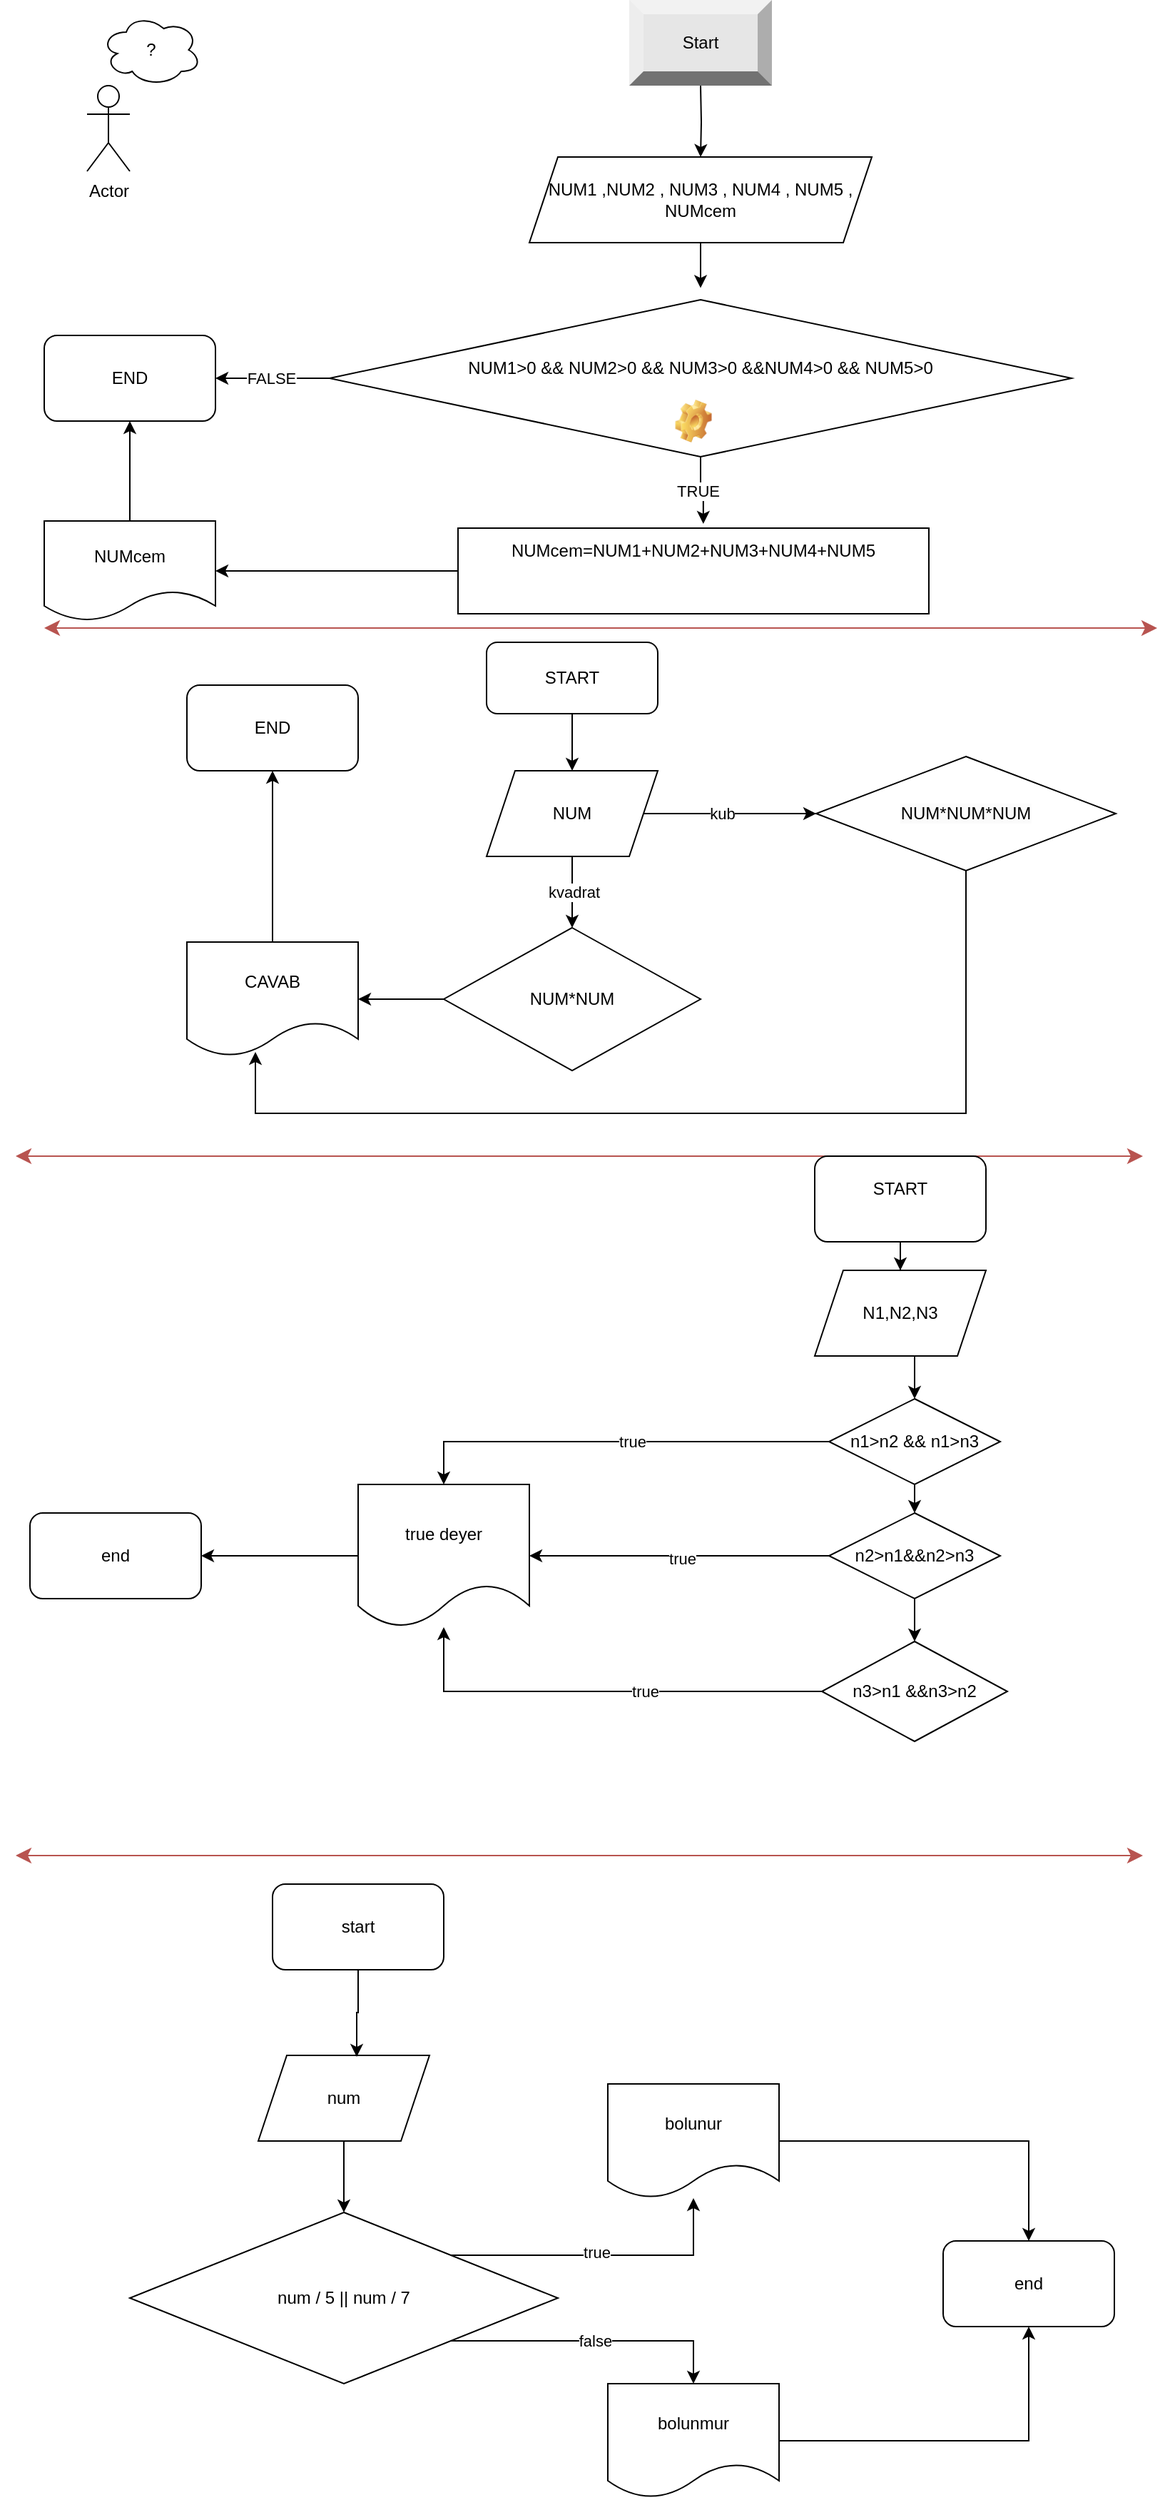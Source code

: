 <mxfile version="24.2.2" type="device">
  <diagram name="Page-1" id="3Wc7g7ct2-SkHMsYKMv7">
    <mxGraphModel dx="1434" dy="746" grid="1" gridSize="10" guides="1" tooltips="1" connect="1" arrows="1" fold="1" page="1" pageScale="1" pageWidth="827" pageHeight="1169" math="0" shadow="0">
      <root>
        <mxCell id="0" />
        <mxCell id="1" parent="0" />
        <mxCell id="BQ4Z-b_mNlI9nWMjUYyL-4" style="edgeStyle=orthogonalEdgeStyle;rounded=0;orthogonalLoop=1;jettySize=auto;html=1;exitX=0.5;exitY=1;exitDx=0;exitDy=0;entryX=0.5;entryY=0;entryDx=0;entryDy=0;" edge="1" parent="1" target="BQ4Z-b_mNlI9nWMjUYyL-2">
          <mxGeometry relative="1" as="geometry">
            <mxPoint x="490" y="60" as="sourcePoint" />
          </mxGeometry>
        </mxCell>
        <mxCell id="BQ4Z-b_mNlI9nWMjUYyL-2" value="NUM1 ,NUM2 , NUM3 , NUM4 , NUM5 ,&lt;div&gt;NUMcem&lt;/div&gt;" style="shape=parallelogram;perimeter=parallelogramPerimeter;whiteSpace=wrap;html=1;fixedSize=1;" vertex="1" parent="1">
          <mxGeometry x="370" y="110" width="240" height="60" as="geometry" />
        </mxCell>
        <mxCell id="BQ4Z-b_mNlI9nWMjUYyL-28" style="edgeStyle=orthogonalEdgeStyle;rounded=0;orthogonalLoop=1;jettySize=auto;html=1;exitX=0;exitY=0.5;exitDx=0;exitDy=0;entryX=1;entryY=0.5;entryDx=0;entryDy=0;" edge="1" parent="1" source="BQ4Z-b_mNlI9nWMjUYyL-5" target="BQ4Z-b_mNlI9nWMjUYyL-9">
          <mxGeometry relative="1" as="geometry" />
        </mxCell>
        <mxCell id="BQ4Z-b_mNlI9nWMjUYyL-29" value="FALSE" style="edgeLabel;html=1;align=center;verticalAlign=middle;resizable=0;points=[];" vertex="1" connectable="0" parent="BQ4Z-b_mNlI9nWMjUYyL-28">
          <mxGeometry x="0.03" relative="1" as="geometry">
            <mxPoint as="offset" />
          </mxGeometry>
        </mxCell>
        <mxCell id="BQ4Z-b_mNlI9nWMjUYyL-5" value="&lt;div&gt;NUM1&amp;gt;0 &amp;amp;&amp;amp; NUM2&amp;gt;0 &amp;amp;&amp;amp; NUM3&amp;gt;0 &amp;amp;&amp;amp;NUM4&amp;gt;0 &amp;amp;&amp;amp; NUM5&amp;gt;0&lt;/div&gt;&lt;div&gt;&lt;br&gt;&lt;/div&gt;" style="rhombus;whiteSpace=wrap;html=1;" vertex="1" parent="1">
          <mxGeometry x="230" y="210" width="520" height="110" as="geometry" />
        </mxCell>
        <mxCell id="BQ4Z-b_mNlI9nWMjUYyL-6" style="edgeStyle=orthogonalEdgeStyle;rounded=0;orthogonalLoop=1;jettySize=auto;html=1;exitX=0.5;exitY=1;exitDx=0;exitDy=0;entryX=0.5;entryY=-0.075;entryDx=0;entryDy=0;entryPerimeter=0;" edge="1" parent="1" source="BQ4Z-b_mNlI9nWMjUYyL-2" target="BQ4Z-b_mNlI9nWMjUYyL-5">
          <mxGeometry relative="1" as="geometry" />
        </mxCell>
        <mxCell id="BQ4Z-b_mNlI9nWMjUYyL-27" style="edgeStyle=orthogonalEdgeStyle;rounded=0;orthogonalLoop=1;jettySize=auto;html=1;exitX=0.5;exitY=0;exitDx=0;exitDy=0;entryX=0.5;entryY=1;entryDx=0;entryDy=0;" edge="1" parent="1" source="BQ4Z-b_mNlI9nWMjUYyL-7" target="BQ4Z-b_mNlI9nWMjUYyL-9">
          <mxGeometry relative="1" as="geometry" />
        </mxCell>
        <mxCell id="BQ4Z-b_mNlI9nWMjUYyL-7" value="NUMcem" style="shape=document;whiteSpace=wrap;html=1;boundedLbl=1;" vertex="1" parent="1">
          <mxGeometry x="30" y="365" width="120" height="70" as="geometry" />
        </mxCell>
        <mxCell id="BQ4Z-b_mNlI9nWMjUYyL-9" value="END" style="rounded=1;whiteSpace=wrap;html=1;" vertex="1" parent="1">
          <mxGeometry x="30" y="235" width="120" height="60" as="geometry" />
        </mxCell>
        <mxCell id="BQ4Z-b_mNlI9nWMjUYyL-12" value="" style="edgeStyle=none;orthogonalLoop=1;jettySize=auto;html=1;endArrow=classic;startArrow=classic;endSize=8;startSize=8;rounded=0;fillColor=#f8cecc;strokeColor=#b85450;" edge="1" parent="1">
          <mxGeometry width="100" relative="1" as="geometry">
            <mxPoint x="30" y="440" as="sourcePoint" />
            <mxPoint x="810" y="440" as="targetPoint" />
            <Array as="points" />
          </mxGeometry>
        </mxCell>
        <mxCell id="BQ4Z-b_mNlI9nWMjUYyL-16" style="edgeStyle=orthogonalEdgeStyle;rounded=0;orthogonalLoop=1;jettySize=auto;html=1;entryX=0.5;entryY=0;entryDx=0;entryDy=0;" edge="1" parent="1" source="BQ4Z-b_mNlI9nWMjUYyL-13" target="BQ4Z-b_mNlI9nWMjUYyL-14">
          <mxGeometry relative="1" as="geometry" />
        </mxCell>
        <mxCell id="BQ4Z-b_mNlI9nWMjUYyL-13" value="START" style="rounded=1;whiteSpace=wrap;html=1;" vertex="1" parent="1">
          <mxGeometry x="340" y="450" width="120" height="50" as="geometry" />
        </mxCell>
        <mxCell id="BQ4Z-b_mNlI9nWMjUYyL-24" style="edgeStyle=orthogonalEdgeStyle;rounded=0;orthogonalLoop=1;jettySize=auto;html=1;exitX=0.5;exitY=1;exitDx=0;exitDy=0;entryX=0.5;entryY=0;entryDx=0;entryDy=0;" edge="1" parent="1" source="BQ4Z-b_mNlI9nWMjUYyL-14" target="BQ4Z-b_mNlI9nWMjUYyL-17">
          <mxGeometry relative="1" as="geometry" />
        </mxCell>
        <mxCell id="BQ4Z-b_mNlI9nWMjUYyL-72" value="kvadrat" style="edgeLabel;html=1;align=center;verticalAlign=middle;resizable=0;points=[];" vertex="1" connectable="0" parent="BQ4Z-b_mNlI9nWMjUYyL-24">
          <mxGeometry x="-0.02" y="1" relative="1" as="geometry">
            <mxPoint as="offset" />
          </mxGeometry>
        </mxCell>
        <mxCell id="BQ4Z-b_mNlI9nWMjUYyL-69" style="edgeStyle=orthogonalEdgeStyle;rounded=0;orthogonalLoop=1;jettySize=auto;html=1;exitX=1;exitY=0.5;exitDx=0;exitDy=0;" edge="1" parent="1" source="BQ4Z-b_mNlI9nWMjUYyL-14" target="BQ4Z-b_mNlI9nWMjUYyL-70">
          <mxGeometry relative="1" as="geometry">
            <mxPoint x="550" y="570" as="targetPoint" />
          </mxGeometry>
        </mxCell>
        <mxCell id="BQ4Z-b_mNlI9nWMjUYyL-71" value="kub" style="edgeLabel;html=1;align=center;verticalAlign=middle;resizable=0;points=[];" vertex="1" connectable="0" parent="BQ4Z-b_mNlI9nWMjUYyL-69">
          <mxGeometry x="-0.091" relative="1" as="geometry">
            <mxPoint as="offset" />
          </mxGeometry>
        </mxCell>
        <mxCell id="BQ4Z-b_mNlI9nWMjUYyL-14" value="NUM" style="shape=parallelogram;perimeter=parallelogramPerimeter;whiteSpace=wrap;html=1;fixedSize=1;" vertex="1" parent="1">
          <mxGeometry x="340" y="540" width="120" height="60" as="geometry" />
        </mxCell>
        <mxCell id="BQ4Z-b_mNlI9nWMjUYyL-32" style="edgeStyle=orthogonalEdgeStyle;rounded=0;orthogonalLoop=1;jettySize=auto;html=1;exitX=0;exitY=0.5;exitDx=0;exitDy=0;entryX=1;entryY=0.5;entryDx=0;entryDy=0;" edge="1" parent="1" source="BQ4Z-b_mNlI9nWMjUYyL-17" target="BQ4Z-b_mNlI9nWMjUYyL-31">
          <mxGeometry relative="1" as="geometry" />
        </mxCell>
        <mxCell id="BQ4Z-b_mNlI9nWMjUYyL-17" value="NUM*NUM" style="rhombus;whiteSpace=wrap;html=1;" vertex="1" parent="1">
          <mxGeometry x="310" y="650" width="180" height="100" as="geometry" />
        </mxCell>
        <mxCell id="BQ4Z-b_mNlI9nWMjUYyL-18" style="edgeStyle=orthogonalEdgeStyle;rounded=0;orthogonalLoop=1;jettySize=auto;html=1;exitX=0.5;exitY=1;exitDx=0;exitDy=0;" edge="1" parent="1" source="BQ4Z-b_mNlI9nWMjUYyL-5" target="BQ4Z-b_mNlI9nWMjUYyL-5">
          <mxGeometry relative="1" as="geometry" />
        </mxCell>
        <mxCell id="BQ4Z-b_mNlI9nWMjUYyL-26" style="edgeStyle=orthogonalEdgeStyle;rounded=0;orthogonalLoop=1;jettySize=auto;html=1;exitX=0;exitY=0.5;exitDx=0;exitDy=0;entryX=1;entryY=0.5;entryDx=0;entryDy=0;" edge="1" parent="1" source="BQ4Z-b_mNlI9nWMjUYyL-19" target="BQ4Z-b_mNlI9nWMjUYyL-7">
          <mxGeometry relative="1" as="geometry" />
        </mxCell>
        <mxCell id="BQ4Z-b_mNlI9nWMjUYyL-19" value="&#xa;NUMcem=NUM1+NUM2+NUM3+NUM4+NUM5&lt;div style=&quot;forced-color-adjust: none;&quot;&gt;&lt;br style=&quot;forced-color-adjust: none; color: rgb(0, 0, 0); font-family: Helvetica; font-size: 12px; font-style: normal; font-variant-ligatures: normal; font-variant-caps: normal; font-weight: 400; letter-spacing: normal; orphans: 2; text-align: center; text-indent: 0px; text-transform: none; widows: 2; word-spacing: 0px; -webkit-text-stroke-width: 0px; white-space: normal; background-color: rgb(251, 251, 251); text-decoration-thickness: initial; text-decoration-style: initial; text-decoration-color: initial;&quot;&gt;&#xa;&#xa;&lt;/div&gt;" style="rounded=0;whiteSpace=wrap;html=1;" vertex="1" parent="1">
          <mxGeometry x="320" y="370" width="330" height="60" as="geometry" />
        </mxCell>
        <mxCell id="BQ4Z-b_mNlI9nWMjUYyL-20" style="edgeStyle=orthogonalEdgeStyle;rounded=0;orthogonalLoop=1;jettySize=auto;html=1;entryX=0.521;entryY=-0.05;entryDx=0;entryDy=0;entryPerimeter=0;" edge="1" parent="1" source="BQ4Z-b_mNlI9nWMjUYyL-5" target="BQ4Z-b_mNlI9nWMjUYyL-19">
          <mxGeometry relative="1" as="geometry" />
        </mxCell>
        <mxCell id="BQ4Z-b_mNlI9nWMjUYyL-25" value="TRUE" style="edgeLabel;html=1;align=center;verticalAlign=middle;resizable=0;points=[];" vertex="1" connectable="0" parent="BQ4Z-b_mNlI9nWMjUYyL-20">
          <mxGeometry x="-0.02" y="-2" relative="1" as="geometry">
            <mxPoint as="offset" />
          </mxGeometry>
        </mxCell>
        <mxCell id="BQ4Z-b_mNlI9nWMjUYyL-34" style="edgeStyle=orthogonalEdgeStyle;rounded=0;orthogonalLoop=1;jettySize=auto;html=1;exitX=0.5;exitY=0;exitDx=0;exitDy=0;" edge="1" parent="1" source="BQ4Z-b_mNlI9nWMjUYyL-31" target="BQ4Z-b_mNlI9nWMjUYyL-33">
          <mxGeometry relative="1" as="geometry" />
        </mxCell>
        <mxCell id="BQ4Z-b_mNlI9nWMjUYyL-31" value="CAVAB" style="shape=document;whiteSpace=wrap;html=1;boundedLbl=1;" vertex="1" parent="1">
          <mxGeometry x="130" y="660" width="120" height="80" as="geometry" />
        </mxCell>
        <mxCell id="BQ4Z-b_mNlI9nWMjUYyL-33" value="END" style="rounded=1;whiteSpace=wrap;html=1;" vertex="1" parent="1">
          <mxGeometry x="130" y="480" width="120" height="60" as="geometry" />
        </mxCell>
        <mxCell id="BQ4Z-b_mNlI9nWMjUYyL-35" value="" style="edgeStyle=none;orthogonalLoop=1;jettySize=auto;html=1;endArrow=classic;startArrow=classic;endSize=8;startSize=8;rounded=0;fillColor=#f8cecc;strokeColor=#b85450;" edge="1" parent="1">
          <mxGeometry width="100" relative="1" as="geometry">
            <mxPoint x="10" y="810" as="sourcePoint" />
            <mxPoint x="800" y="810" as="targetPoint" />
            <Array as="points" />
          </mxGeometry>
        </mxCell>
        <mxCell id="BQ4Z-b_mNlI9nWMjUYyL-38" style="edgeStyle=orthogonalEdgeStyle;rounded=0;orthogonalLoop=1;jettySize=auto;html=1;entryX=0.5;entryY=0;entryDx=0;entryDy=0;" edge="1" parent="1" source="BQ4Z-b_mNlI9nWMjUYyL-36" target="BQ4Z-b_mNlI9nWMjUYyL-37">
          <mxGeometry relative="1" as="geometry" />
        </mxCell>
        <mxCell id="BQ4Z-b_mNlI9nWMjUYyL-36" value="START&lt;div&gt;&lt;br&gt;&lt;/div&gt;" style="rounded=1;whiteSpace=wrap;html=1;" vertex="1" parent="1">
          <mxGeometry x="570" y="810" width="120" height="60" as="geometry" />
        </mxCell>
        <mxCell id="BQ4Z-b_mNlI9nWMjUYyL-40" style="edgeStyle=orthogonalEdgeStyle;rounded=0;orthogonalLoop=1;jettySize=auto;html=1;exitX=0.5;exitY=1;exitDx=0;exitDy=0;entryX=0.5;entryY=0;entryDx=0;entryDy=0;" edge="1" parent="1" source="BQ4Z-b_mNlI9nWMjUYyL-37" target="BQ4Z-b_mNlI9nWMjUYyL-39">
          <mxGeometry relative="1" as="geometry" />
        </mxCell>
        <mxCell id="BQ4Z-b_mNlI9nWMjUYyL-37" value="N1,N2,N3" style="shape=parallelogram;perimeter=parallelogramPerimeter;whiteSpace=wrap;html=1;fixedSize=1;" vertex="1" parent="1">
          <mxGeometry x="570" y="890" width="120" height="60" as="geometry" />
        </mxCell>
        <mxCell id="BQ4Z-b_mNlI9nWMjUYyL-43" style="edgeStyle=orthogonalEdgeStyle;rounded=0;orthogonalLoop=1;jettySize=auto;html=1;exitX=0.5;exitY=1;exitDx=0;exitDy=0;entryX=0.5;entryY=0;entryDx=0;entryDy=0;" edge="1" parent="1" source="BQ4Z-b_mNlI9nWMjUYyL-39" target="BQ4Z-b_mNlI9nWMjUYyL-41">
          <mxGeometry relative="1" as="geometry" />
        </mxCell>
        <mxCell id="BQ4Z-b_mNlI9nWMjUYyL-46" style="edgeStyle=orthogonalEdgeStyle;rounded=0;orthogonalLoop=1;jettySize=auto;html=1;entryX=0.5;entryY=0;entryDx=0;entryDy=0;" edge="1" parent="1" source="BQ4Z-b_mNlI9nWMjUYyL-39" target="BQ4Z-b_mNlI9nWMjUYyL-45">
          <mxGeometry relative="1" as="geometry" />
        </mxCell>
        <mxCell id="BQ4Z-b_mNlI9nWMjUYyL-47" value="true" style="edgeLabel;html=1;align=center;verticalAlign=middle;resizable=0;points=[];" vertex="1" connectable="0" parent="BQ4Z-b_mNlI9nWMjUYyL-46">
          <mxGeometry x="-0.076" relative="1" as="geometry">
            <mxPoint as="offset" />
          </mxGeometry>
        </mxCell>
        <mxCell id="BQ4Z-b_mNlI9nWMjUYyL-39" value="n1&amp;gt;n2 &amp;amp;&amp;amp; n1&amp;gt;n3" style="rhombus;whiteSpace=wrap;html=1;" vertex="1" parent="1">
          <mxGeometry x="580" y="980" width="120" height="60" as="geometry" />
        </mxCell>
        <mxCell id="BQ4Z-b_mNlI9nWMjUYyL-44" style="edgeStyle=orthogonalEdgeStyle;rounded=0;orthogonalLoop=1;jettySize=auto;html=1;exitX=0.5;exitY=1;exitDx=0;exitDy=0;entryX=0.5;entryY=0;entryDx=0;entryDy=0;" edge="1" parent="1" source="BQ4Z-b_mNlI9nWMjUYyL-41" target="BQ4Z-b_mNlI9nWMjUYyL-42">
          <mxGeometry relative="1" as="geometry" />
        </mxCell>
        <mxCell id="BQ4Z-b_mNlI9nWMjUYyL-48" style="edgeStyle=orthogonalEdgeStyle;rounded=0;orthogonalLoop=1;jettySize=auto;html=1;exitX=0;exitY=0.5;exitDx=0;exitDy=0;entryX=1;entryY=0.5;entryDx=0;entryDy=0;" edge="1" parent="1" source="BQ4Z-b_mNlI9nWMjUYyL-41" target="BQ4Z-b_mNlI9nWMjUYyL-45">
          <mxGeometry relative="1" as="geometry" />
        </mxCell>
        <mxCell id="BQ4Z-b_mNlI9nWMjUYyL-49" value="true" style="edgeLabel;html=1;align=center;verticalAlign=middle;resizable=0;points=[];" vertex="1" connectable="0" parent="BQ4Z-b_mNlI9nWMjUYyL-48">
          <mxGeometry x="-0.017" y="2" relative="1" as="geometry">
            <mxPoint as="offset" />
          </mxGeometry>
        </mxCell>
        <mxCell id="BQ4Z-b_mNlI9nWMjUYyL-41" value="n2&amp;gt;n1&amp;amp;&amp;amp;n2&amp;gt;n3" style="rhombus;whiteSpace=wrap;html=1;" vertex="1" parent="1">
          <mxGeometry x="580" y="1060" width="120" height="60" as="geometry" />
        </mxCell>
        <mxCell id="BQ4Z-b_mNlI9nWMjUYyL-50" style="edgeStyle=orthogonalEdgeStyle;rounded=0;orthogonalLoop=1;jettySize=auto;html=1;exitX=0;exitY=0.5;exitDx=0;exitDy=0;" edge="1" parent="1" source="BQ4Z-b_mNlI9nWMjUYyL-42" target="BQ4Z-b_mNlI9nWMjUYyL-45">
          <mxGeometry relative="1" as="geometry" />
        </mxCell>
        <mxCell id="BQ4Z-b_mNlI9nWMjUYyL-51" value="true" style="edgeLabel;html=1;align=center;verticalAlign=middle;resizable=0;points=[];" vertex="1" connectable="0" parent="BQ4Z-b_mNlI9nWMjUYyL-50">
          <mxGeometry x="-0.2" relative="1" as="geometry">
            <mxPoint as="offset" />
          </mxGeometry>
        </mxCell>
        <mxCell id="BQ4Z-b_mNlI9nWMjUYyL-42" value="n3&amp;gt;n1 &amp;amp;&amp;amp;n3&amp;gt;n2" style="rhombus;whiteSpace=wrap;html=1;" vertex="1" parent="1">
          <mxGeometry x="575" y="1150" width="130" height="70" as="geometry" />
        </mxCell>
        <mxCell id="BQ4Z-b_mNlI9nWMjUYyL-53" style="edgeStyle=orthogonalEdgeStyle;rounded=0;orthogonalLoop=1;jettySize=auto;html=1;exitX=0;exitY=0.5;exitDx=0;exitDy=0;" edge="1" parent="1" source="BQ4Z-b_mNlI9nWMjUYyL-45" target="BQ4Z-b_mNlI9nWMjUYyL-52">
          <mxGeometry relative="1" as="geometry" />
        </mxCell>
        <mxCell id="BQ4Z-b_mNlI9nWMjUYyL-45" value="true deyer" style="shape=document;whiteSpace=wrap;html=1;boundedLbl=1;" vertex="1" parent="1">
          <mxGeometry x="250" y="1040" width="120" height="100" as="geometry" />
        </mxCell>
        <mxCell id="BQ4Z-b_mNlI9nWMjUYyL-52" value="end" style="rounded=1;whiteSpace=wrap;html=1;" vertex="1" parent="1">
          <mxGeometry x="20" y="1060" width="120" height="60" as="geometry" />
        </mxCell>
        <mxCell id="BQ4Z-b_mNlI9nWMjUYyL-54" value="" style="edgeStyle=none;orthogonalLoop=1;jettySize=auto;html=1;endArrow=classic;startArrow=classic;endSize=8;startSize=8;rounded=0;fillColor=#f8cecc;strokeColor=#b85450;" edge="1" parent="1">
          <mxGeometry width="100" relative="1" as="geometry">
            <mxPoint x="10" y="1300" as="sourcePoint" />
            <mxPoint x="800" y="1300" as="targetPoint" />
            <Array as="points" />
          </mxGeometry>
        </mxCell>
        <mxCell id="BQ4Z-b_mNlI9nWMjUYyL-55" value="start" style="rounded=1;whiteSpace=wrap;html=1;" vertex="1" parent="1">
          <mxGeometry x="190" y="1320" width="120" height="60" as="geometry" />
        </mxCell>
        <mxCell id="BQ4Z-b_mNlI9nWMjUYyL-59" style="edgeStyle=orthogonalEdgeStyle;rounded=0;orthogonalLoop=1;jettySize=auto;html=1;exitX=0.5;exitY=1;exitDx=0;exitDy=0;entryX=0.5;entryY=0;entryDx=0;entryDy=0;" edge="1" parent="1" source="BQ4Z-b_mNlI9nWMjUYyL-56" target="BQ4Z-b_mNlI9nWMjUYyL-58">
          <mxGeometry relative="1" as="geometry" />
        </mxCell>
        <mxCell id="BQ4Z-b_mNlI9nWMjUYyL-56" value="num" style="shape=parallelogram;perimeter=parallelogramPerimeter;whiteSpace=wrap;html=1;fixedSize=1;" vertex="1" parent="1">
          <mxGeometry x="180" y="1440" width="120" height="60" as="geometry" />
        </mxCell>
        <mxCell id="BQ4Z-b_mNlI9nWMjUYyL-57" style="edgeStyle=orthogonalEdgeStyle;rounded=0;orthogonalLoop=1;jettySize=auto;html=1;exitX=0.5;exitY=1;exitDx=0;exitDy=0;entryX=0.575;entryY=0.017;entryDx=0;entryDy=0;entryPerimeter=0;" edge="1" parent="1" source="BQ4Z-b_mNlI9nWMjUYyL-55" target="BQ4Z-b_mNlI9nWMjUYyL-56">
          <mxGeometry relative="1" as="geometry" />
        </mxCell>
        <mxCell id="BQ4Z-b_mNlI9nWMjUYyL-63" style="edgeStyle=orthogonalEdgeStyle;rounded=0;orthogonalLoop=1;jettySize=auto;html=1;exitX=1;exitY=0;exitDx=0;exitDy=0;" edge="1" parent="1" source="BQ4Z-b_mNlI9nWMjUYyL-58" target="BQ4Z-b_mNlI9nWMjUYyL-60">
          <mxGeometry relative="1" as="geometry" />
        </mxCell>
        <mxCell id="BQ4Z-b_mNlI9nWMjUYyL-67" value="true" style="edgeLabel;html=1;align=center;verticalAlign=middle;resizable=0;points=[];" vertex="1" connectable="0" parent="BQ4Z-b_mNlI9nWMjUYyL-63">
          <mxGeometry x="-0.029" y="2" relative="1" as="geometry">
            <mxPoint as="offset" />
          </mxGeometry>
        </mxCell>
        <mxCell id="BQ4Z-b_mNlI9nWMjUYyL-64" style="edgeStyle=orthogonalEdgeStyle;rounded=0;orthogonalLoop=1;jettySize=auto;html=1;exitX=1;exitY=1;exitDx=0;exitDy=0;entryX=0.5;entryY=0;entryDx=0;entryDy=0;" edge="1" parent="1" source="BQ4Z-b_mNlI9nWMjUYyL-58" target="BQ4Z-b_mNlI9nWMjUYyL-61">
          <mxGeometry relative="1" as="geometry" />
        </mxCell>
        <mxCell id="BQ4Z-b_mNlI9nWMjUYyL-68" value="false" style="edgeLabel;html=1;align=center;verticalAlign=middle;resizable=0;points=[];" vertex="1" connectable="0" parent="BQ4Z-b_mNlI9nWMjUYyL-64">
          <mxGeometry x="0.01" relative="1" as="geometry">
            <mxPoint as="offset" />
          </mxGeometry>
        </mxCell>
        <mxCell id="BQ4Z-b_mNlI9nWMjUYyL-58" value="num / 5 || num / 7" style="rhombus;whiteSpace=wrap;html=1;" vertex="1" parent="1">
          <mxGeometry x="90" y="1550" width="300" height="120" as="geometry" />
        </mxCell>
        <mxCell id="BQ4Z-b_mNlI9nWMjUYyL-65" style="edgeStyle=orthogonalEdgeStyle;rounded=0;orthogonalLoop=1;jettySize=auto;html=1;exitX=1;exitY=0.5;exitDx=0;exitDy=0;entryX=0.5;entryY=0;entryDx=0;entryDy=0;" edge="1" parent="1" source="BQ4Z-b_mNlI9nWMjUYyL-60" target="BQ4Z-b_mNlI9nWMjUYyL-62">
          <mxGeometry relative="1" as="geometry" />
        </mxCell>
        <mxCell id="BQ4Z-b_mNlI9nWMjUYyL-60" value="bolunur" style="shape=document;whiteSpace=wrap;html=1;boundedLbl=1;" vertex="1" parent="1">
          <mxGeometry x="425" y="1460" width="120" height="80" as="geometry" />
        </mxCell>
        <mxCell id="BQ4Z-b_mNlI9nWMjUYyL-66" style="edgeStyle=orthogonalEdgeStyle;rounded=0;orthogonalLoop=1;jettySize=auto;html=1;exitX=1;exitY=0.5;exitDx=0;exitDy=0;entryX=0.5;entryY=1;entryDx=0;entryDy=0;" edge="1" parent="1" source="BQ4Z-b_mNlI9nWMjUYyL-61" target="BQ4Z-b_mNlI9nWMjUYyL-62">
          <mxGeometry relative="1" as="geometry" />
        </mxCell>
        <mxCell id="BQ4Z-b_mNlI9nWMjUYyL-61" value="bolunmur" style="shape=document;whiteSpace=wrap;html=1;boundedLbl=1;" vertex="1" parent="1">
          <mxGeometry x="425" y="1670" width="120" height="80" as="geometry" />
        </mxCell>
        <mxCell id="BQ4Z-b_mNlI9nWMjUYyL-62" value="end" style="rounded=1;whiteSpace=wrap;html=1;" vertex="1" parent="1">
          <mxGeometry x="660" y="1570" width="120" height="60" as="geometry" />
        </mxCell>
        <mxCell id="BQ4Z-b_mNlI9nWMjUYyL-70" value="&lt;br&gt;&lt;span style=&quot;color: rgb(0, 0, 0); font-family: Helvetica; font-size: 12px; font-style: normal; font-variant-ligatures: normal; font-variant-caps: normal; font-weight: 400; letter-spacing: normal; orphans: 2; text-align: center; text-indent: 0px; text-transform: none; widows: 2; word-spacing: 0px; -webkit-text-stroke-width: 0px; white-space: normal; background-color: rgb(251, 251, 251); text-decoration-thickness: initial; text-decoration-style: initial; text-decoration-color: initial; display: inline !important; float: none;&quot;&gt;NUM*NUM*NUM&lt;/span&gt;&lt;div&gt;&lt;br/&gt;&lt;/div&gt;" style="rhombus;whiteSpace=wrap;html=1;" vertex="1" parent="1">
          <mxGeometry x="571" y="530" width="210" height="80" as="geometry" />
        </mxCell>
        <mxCell id="BQ4Z-b_mNlI9nWMjUYyL-77" value="" style="endArrow=classic;html=1;rounded=0;entryX=0.4;entryY=0.963;entryDx=0;entryDy=0;entryPerimeter=0;exitX=0.5;exitY=1;exitDx=0;exitDy=0;" edge="1" parent="1" source="BQ4Z-b_mNlI9nWMjUYyL-70" target="BQ4Z-b_mNlI9nWMjUYyL-31">
          <mxGeometry width="50" height="50" relative="1" as="geometry">
            <mxPoint x="390" y="660" as="sourcePoint" />
            <mxPoint x="440" y="610" as="targetPoint" />
            <Array as="points">
              <mxPoint x="676" y="780" />
              <mxPoint x="430" y="780" />
              <mxPoint x="178" y="780" />
            </Array>
          </mxGeometry>
        </mxCell>
        <mxCell id="BQ4Z-b_mNlI9nWMjUYyL-78" value="Actor" style="shape=umlActor;verticalLabelPosition=bottom;verticalAlign=top;html=1;outlineConnect=0;" vertex="1" parent="1">
          <mxGeometry x="60" y="60" width="30" height="60" as="geometry" />
        </mxCell>
        <mxCell id="BQ4Z-b_mNlI9nWMjUYyL-79" value="?" style="ellipse;shape=cloud;whiteSpace=wrap;html=1;" vertex="1" parent="1">
          <mxGeometry x="70" y="10" width="70" height="50" as="geometry" />
        </mxCell>
        <mxCell id="BQ4Z-b_mNlI9nWMjUYyL-80" value="" style="shape=image;html=1;verticalLabelPosition=bottom;verticalAlign=top;imageAspect=1;aspect=fixed;image=img/clipart/Gear_128x128.png" vertex="1" parent="1">
          <mxGeometry x="472.21" y="280" width="25.57" height="30" as="geometry" />
        </mxCell>
        <mxCell id="BQ4Z-b_mNlI9nWMjUYyL-81" value="Start" style="labelPosition=center;verticalLabelPosition=middle;align=center;html=1;shape=mxgraph.basic.shaded_button;dx=10;fillColor=#E6E6E6;strokeColor=none;whiteSpace=wrap;" vertex="1" parent="1">
          <mxGeometry x="440" width="100" height="60" as="geometry" />
        </mxCell>
      </root>
    </mxGraphModel>
  </diagram>
</mxfile>
